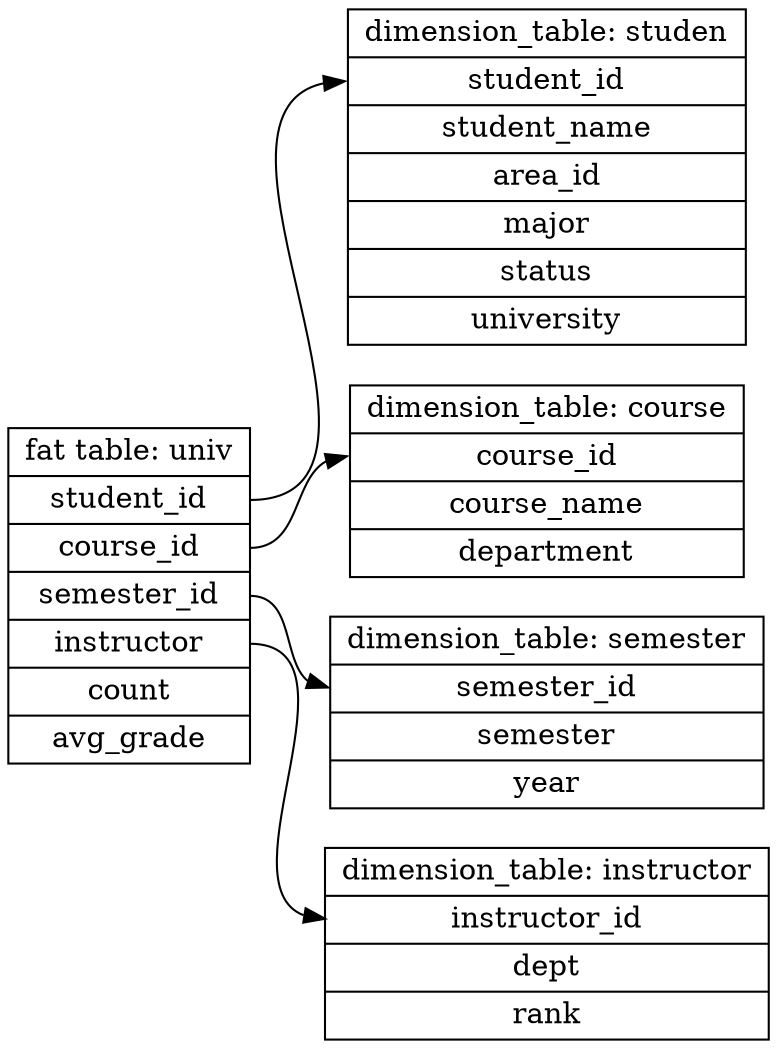 digraph dm0102 {
	lable = "图：（一，(2)）";
	rankdir = LR;
	node [ shape=record ];

	node0 [ label = "<f1> fat table: univ | <f2> student_id | <f3> course_id | <f4> semester_id | <f5> instructor | <f6> count | <f7> avg_grade" ];
	node1 [ label = "<f1> dimension_table: studen | <f2> student_id | <f3> student_name | <f4> area_id | <f5> major | <f6> status | <f7> university " ];
	node2 [ label = "<f1> dimension_table: course | <f2> course_id | <f3> course_name | <f4> department " ];
	node3 [ label = "<f1> dimension_table: semester | <f2> semester_id | <f3> semester | <f4> year" ];
	node4 [ label = "<f1> dimension_table: instructor | <f2> instructor_id | <f3> dept | <f4> rank" ];

	node0:f2 -> node1:f2;
	node0:f3 -> node2:f2;
	node0:f4 -> node3:f2;
	node0:f5 -> node4:f2;
}
